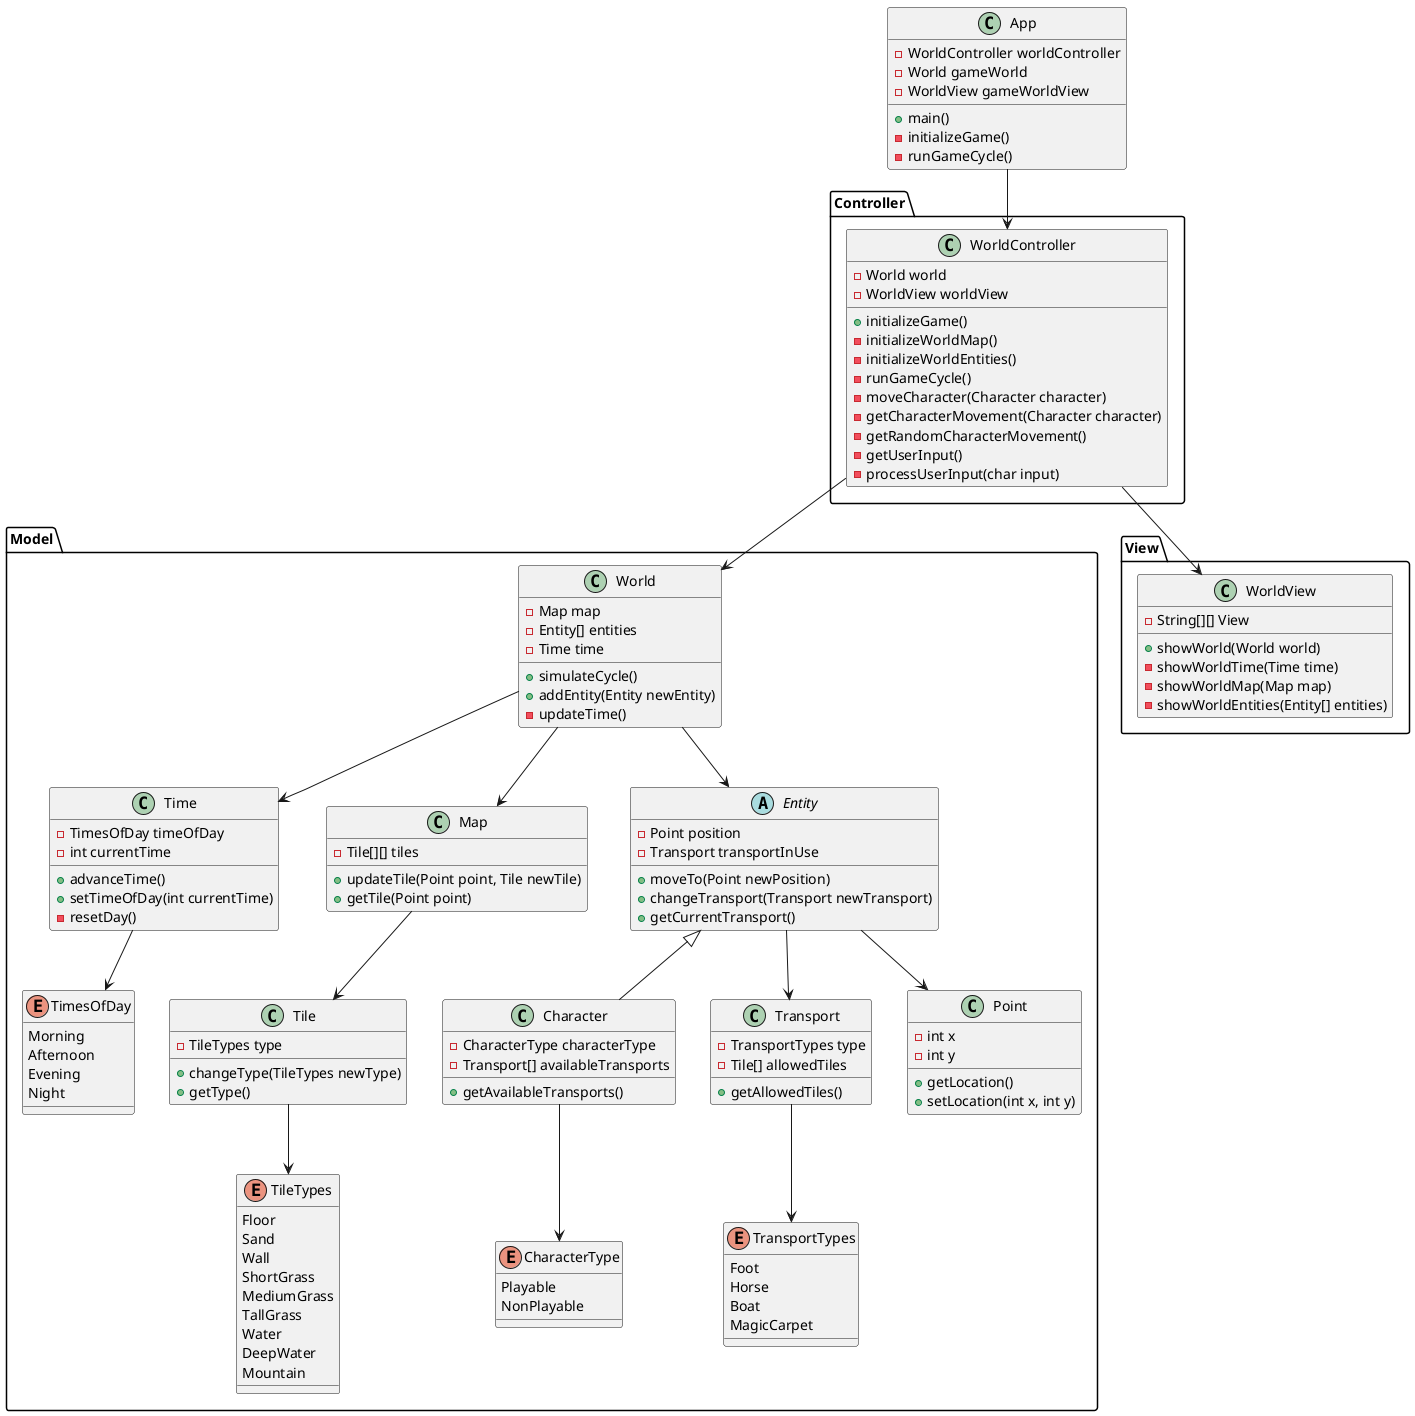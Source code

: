 @startuml DiagramaDeAplicacion

class App {
    - WorldController worldController
    - World gameWorld
    - WorldView gameWorldView

    + main()
    - initializeGame()
    - runGameCycle()
}

package "Model" {
    class World {
        - Map map
        - Entity[] entities
        - Time time

        + simulateCycle()
        + addEntity(Entity newEntity)
        - updateTime()
    }

    class Time {
        - TimesOfDay timeOfDay
        - int currentTime

        + advanceTime()
        + setTimeOfDay(int currentTime)
        - resetDay()
    }

    class Map {
        - Tile[][] tiles

        + updateTile(Point point, Tile newTile)
        + getTile(Point point)
    }

    class Tile {
        - TileTypes type

        + changeType(TileTypes newType)
        + getType() 
    }

    abstract class Entity {
        - Point position
        - Transport transportInUse

        + moveTo(Point newPosition)
        + changeTransport(Transport newTransport)
        + getCurrentTransport()
    }

    class Character extends Entity {
        - CharacterType characterType
        - Transport[] availableTransports

        + getAvailableTransports()

    }

    class Transport {
        - TransportTypes type
        - Tile[] allowedTiles

        + getAllowedTiles()
    }

    class Point {
        - int x
        - int y

        + getLocation()
        + setLocation(int x, int y)
    }

    enum TileTypes {
        Floor
        Sand
        Wall
        ShortGrass
        MediumGrass
        TallGrass
        Water
        DeepWater
        Mountain
    }

    enum TimesOfDay {
        Morning
        Afternoon
        Evening
        Night
    }

    enum TransportTypes {
        Foot
        Horse
        Boat
        MagicCarpet
    }

    enum CharacterType {
        Playable
        NonPlayable
    }
}

package "View" {
    class WorldView {
        - String[][] View
        + showWorld(World world)
        - showWorldTime(Time time)
        - showWorldMap(Map map)
        - showWorldEntities(Entity[] entities)
    }
}

package "Controller" {
    class WorldController {
        - World world
        - WorldView worldView

        + initializeGame()
        - initializeWorldMap()
        - initializeWorldEntities()
        - runGameCycle()
        - moveCharacter(Character character)
        - getCharacterMovement(Character character)
        - getRandomCharacterMovement()
        - getUserInput()
        - processUserInput(char input)
    }
}

World --> Map
World --> Entity
World --> Time
Map --> Tile
Tile --> TileTypes
Entity --> Point
Entity --> Transport
Transport --> TransportTypes
Time --> TimesOfDay
Character --> CharacterType
WorldController --> World
WorldController --> WorldView
App --> WorldController
@enduml